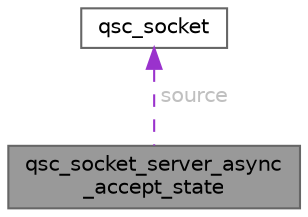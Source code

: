 digraph "qsc_socket_server_async_accept_state"
{
 // LATEX_PDF_SIZE
  bgcolor="transparent";
  edge [fontname=Helvetica,fontsize=10,labelfontname=Helvetica,labelfontsize=10];
  node [fontname=Helvetica,fontsize=10,shape=box,height=0.2,width=0.4];
  Node1 [id="Node000001",label="qsc_socket_server_async\l_accept_state",height=0.2,width=0.4,color="gray40", fillcolor="grey60", style="filled", fontcolor="black",tooltip="The async listener-accept state structure. The structure contains a pointer to the listener socket,..."];
  Node2 -> Node1 [id="edge2_Node000001_Node000002",dir="back",color="darkorchid3",style="dashed",tooltip=" ",label=" source",fontcolor="grey" ];
  Node2 [id="Node000002",label="qsc_socket",height=0.2,width=0.4,color="gray40", fillcolor="white", style="filled",URL="$structqsc__socket.html",tooltip="The socket instance structure."];
}
